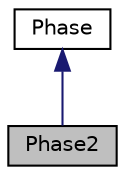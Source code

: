 digraph "Phase2"
{
 // LATEX_PDF_SIZE
  edge [fontname="Helvetica",fontsize="10",labelfontname="Helvetica",labelfontsize="10"];
  node [fontname="Helvetica",fontsize="10",shape=record];
  Node1 [label="Phase2",height=0.2,width=0.4,color="black", fillcolor="grey75", style="filled", fontcolor="black",tooltip="A Phases2 class. ConcreteState Class for the StatePattern ."];
  Node2 -> Node1 [dir="back",color="midnightblue",fontsize="10",style="solid",fontname="Helvetica"];
  Node2 [label="Phase",height=0.2,width=0.4,color="black", fillcolor="white", style="filled",URL="$classPhase.html",tooltip="A Phase class."];
}
